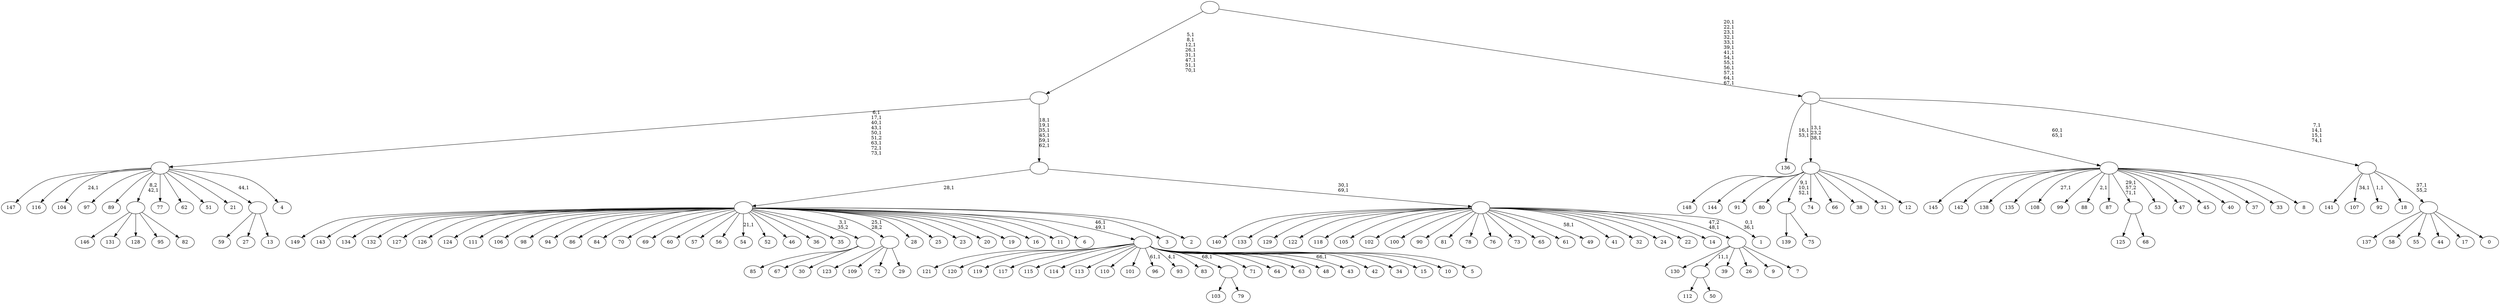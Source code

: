 digraph T {
	225 [label="149"]
	224 [label="148"]
	223 [label="147"]
	222 [label="146"]
	221 [label="145"]
	220 [label="144"]
	219 [label="143"]
	218 [label="142"]
	217 [label="141"]
	216 [label="140"]
	215 [label="139"]
	214 [label="138"]
	213 [label="137"]
	212 [label="136"]
	209 [label="135"]
	208 [label="134"]
	207 [label="133"]
	206 [label="132"]
	205 [label="131"]
	204 [label="130"]
	203 [label="129"]
	202 [label="128"]
	201 [label="127"]
	200 [label="126"]
	199 [label="125"]
	198 [label="124"]
	197 [label="123"]
	196 [label="122"]
	195 [label="121"]
	194 [label="120"]
	193 [label="119"]
	192 [label="118"]
	191 [label="117"]
	190 [label="116"]
	189 [label="115"]
	188 [label="114"]
	187 [label="113"]
	186 [label="112"]
	185 [label="111"]
	184 [label="110"]
	183 [label="109"]
	182 [label="108"]
	180 [label="107"]
	178 [label="106"]
	177 [label="105"]
	176 [label="104"]
	174 [label="103"]
	173 [label="102"]
	172 [label="101"]
	171 [label="100"]
	170 [label="99"]
	169 [label="98"]
	168 [label="97"]
	167 [label="96"]
	165 [label="95"]
	164 [label="94"]
	163 [label="93"]
	161 [label="92"]
	159 [label="91"]
	158 [label="90"]
	157 [label="89"]
	156 [label="88"]
	154 [label="87"]
	153 [label="86"]
	152 [label="85"]
	151 [label="84"]
	150 [label="83"]
	149 [label="82"]
	148 [label=""]
	147 [label="81"]
	146 [label="80"]
	145 [label="79"]
	144 [label=""]
	143 [label="78"]
	142 [label="77"]
	141 [label="76"]
	140 [label="75"]
	139 [label=""]
	136 [label="74"]
	135 [label="73"]
	134 [label="72"]
	133 [label="71"]
	132 [label="70"]
	131 [label="69"]
	130 [label="68"]
	129 [label=""]
	127 [label="67"]
	126 [label="66"]
	125 [label="65"]
	124 [label="64"]
	123 [label="63"]
	122 [label="62"]
	121 [label="61"]
	120 [label="60"]
	119 [label="59"]
	118 [label="58"]
	117 [label="57"]
	116 [label="56"]
	115 [label="55"]
	114 [label="54"]
	112 [label="53"]
	111 [label="52"]
	110 [label="51"]
	109 [label="50"]
	108 [label=""]
	107 [label="49"]
	105 [label="48"]
	104 [label="47"]
	103 [label="46"]
	102 [label="45"]
	101 [label="44"]
	100 [label="43"]
	98 [label="42"]
	97 [label="41"]
	96 [label="40"]
	95 [label="39"]
	94 [label="38"]
	93 [label="37"]
	92 [label="36"]
	91 [label="35"]
	90 [label="34"]
	89 [label="33"]
	88 [label="32"]
	87 [label="31"]
	86 [label="30"]
	85 [label=""]
	84 [label="29"]
	83 [label=""]
	82 [label="28"]
	81 [label="27"]
	80 [label="26"]
	79 [label="25"]
	78 [label="24"]
	77 [label="23"]
	76 [label="22"]
	75 [label="21"]
	74 [label="20"]
	73 [label="19"]
	72 [label="18"]
	71 [label="17"]
	70 [label="16"]
	69 [label="15"]
	68 [label="14"]
	67 [label="13"]
	66 [label=""]
	65 [label="12"]
	64 [label=""]
	62 [label="11"]
	61 [label="10"]
	60 [label="9"]
	59 [label="8"]
	58 [label=""]
	56 [label="7"]
	55 [label=""]
	54 [label="6"]
	53 [label="5"]
	52 [label=""]
	50 [label="4"]
	49 [label=""]
	41 [label="3"]
	40 [label="2"]
	39 [label=""]
	38 [label="1"]
	35 [label=""]
	33 [label=""]
	27 [label=""]
	19 [label="0"]
	18 [label=""]
	17 [label=""]
	13 [label=""]
	0 [label=""]
	148 -> 222 [label=""]
	148 -> 205 [label=""]
	148 -> 202 [label=""]
	148 -> 165 [label=""]
	148 -> 149 [label=""]
	144 -> 174 [label=""]
	144 -> 145 [label=""]
	139 -> 215 [label=""]
	139 -> 140 [label=""]
	129 -> 199 [label=""]
	129 -> 130 [label=""]
	108 -> 186 [label=""]
	108 -> 109 [label=""]
	85 -> 152 [label=""]
	85 -> 127 [label=""]
	85 -> 86 [label=""]
	83 -> 197 [label=""]
	83 -> 183 [label=""]
	83 -> 134 [label=""]
	83 -> 84 [label=""]
	66 -> 119 [label=""]
	66 -> 81 [label=""]
	66 -> 67 [label=""]
	64 -> 139 [label="9,1\n10,1\n52,1"]
	64 -> 224 [label=""]
	64 -> 220 [label=""]
	64 -> 159 [label=""]
	64 -> 146 [label=""]
	64 -> 136 [label=""]
	64 -> 126 [label=""]
	64 -> 94 [label=""]
	64 -> 87 [label=""]
	64 -> 65 [label=""]
	58 -> 129 [label="29,1\n57,2\n71,1"]
	58 -> 156 [label="2,1"]
	58 -> 182 [label="27,1"]
	58 -> 221 [label=""]
	58 -> 218 [label=""]
	58 -> 214 [label=""]
	58 -> 209 [label=""]
	58 -> 170 [label=""]
	58 -> 154 [label=""]
	58 -> 112 [label=""]
	58 -> 104 [label=""]
	58 -> 102 [label=""]
	58 -> 96 [label=""]
	58 -> 93 [label=""]
	58 -> 89 [label=""]
	58 -> 59 [label=""]
	55 -> 204 [label=""]
	55 -> 108 [label="11,1"]
	55 -> 95 [label=""]
	55 -> 80 [label=""]
	55 -> 60 [label=""]
	55 -> 56 [label=""]
	52 -> 100 [label="66,1"]
	52 -> 163 [label="4,1"]
	52 -> 167 [label="61,1"]
	52 -> 195 [label=""]
	52 -> 194 [label=""]
	52 -> 193 [label=""]
	52 -> 191 [label=""]
	52 -> 189 [label=""]
	52 -> 188 [label=""]
	52 -> 187 [label=""]
	52 -> 184 [label=""]
	52 -> 172 [label=""]
	52 -> 150 [label=""]
	52 -> 144 [label="68,1"]
	52 -> 133 [label=""]
	52 -> 124 [label=""]
	52 -> 123 [label=""]
	52 -> 105 [label=""]
	52 -> 98 [label=""]
	52 -> 90 [label=""]
	52 -> 69 [label=""]
	52 -> 61 [label=""]
	52 -> 53 [label=""]
	49 -> 176 [label="24,1"]
	49 -> 223 [label=""]
	49 -> 190 [label=""]
	49 -> 168 [label=""]
	49 -> 157 [label=""]
	49 -> 148 [label="8,2\n42,1"]
	49 -> 142 [label=""]
	49 -> 122 [label=""]
	49 -> 110 [label=""]
	49 -> 75 [label=""]
	49 -> 66 [label="44,1"]
	49 -> 50 [label=""]
	39 -> 52 [label="46,1\n49,1"]
	39 -> 114 [label="21,1"]
	39 -> 225 [label=""]
	39 -> 219 [label=""]
	39 -> 208 [label=""]
	39 -> 206 [label=""]
	39 -> 201 [label=""]
	39 -> 200 [label=""]
	39 -> 198 [label=""]
	39 -> 185 [label=""]
	39 -> 178 [label=""]
	39 -> 169 [label=""]
	39 -> 164 [label=""]
	39 -> 153 [label=""]
	39 -> 151 [label=""]
	39 -> 132 [label=""]
	39 -> 131 [label=""]
	39 -> 120 [label=""]
	39 -> 117 [label=""]
	39 -> 116 [label=""]
	39 -> 111 [label=""]
	39 -> 103 [label=""]
	39 -> 92 [label=""]
	39 -> 91 [label=""]
	39 -> 85 [label="3,1\n35,2"]
	39 -> 83 [label="25,1\n28,2"]
	39 -> 82 [label=""]
	39 -> 79 [label=""]
	39 -> 77 [label=""]
	39 -> 74 [label=""]
	39 -> 73 [label=""]
	39 -> 70 [label=""]
	39 -> 62 [label=""]
	39 -> 54 [label=""]
	39 -> 41 [label=""]
	39 -> 40 [label=""]
	35 -> 38 [label="0,1\n36,1"]
	35 -> 107 [label="58,1"]
	35 -> 216 [label=""]
	35 -> 207 [label=""]
	35 -> 203 [label=""]
	35 -> 196 [label=""]
	35 -> 192 [label=""]
	35 -> 177 [label=""]
	35 -> 173 [label=""]
	35 -> 171 [label=""]
	35 -> 158 [label=""]
	35 -> 147 [label=""]
	35 -> 143 [label=""]
	35 -> 141 [label=""]
	35 -> 135 [label=""]
	35 -> 125 [label=""]
	35 -> 121 [label=""]
	35 -> 97 [label=""]
	35 -> 88 [label=""]
	35 -> 78 [label=""]
	35 -> 76 [label=""]
	35 -> 68 [label=""]
	35 -> 55 [label="47,2\n48,1"]
	33 -> 35 [label="30,1\n69,1"]
	33 -> 39 [label="28,1"]
	27 -> 33 [label="18,1\n19,1\n35,1\n45,1\n59,1\n62,1"]
	27 -> 49 [label="6,1\n17,1\n40,1\n43,1\n50,1\n51,2\n63,1\n72,1\n73,1"]
	18 -> 213 [label=""]
	18 -> 118 [label=""]
	18 -> 115 [label=""]
	18 -> 101 [label=""]
	18 -> 71 [label=""]
	18 -> 19 [label=""]
	17 -> 161 [label="1,1"]
	17 -> 180 [label="34,1"]
	17 -> 217 [label=""]
	17 -> 72 [label=""]
	17 -> 18 [label="37,1\n55,2"]
	13 -> 17 [label="7,1\n14,1\n15,1\n74,1"]
	13 -> 58 [label="60,1\n65,1"]
	13 -> 64 [label="13,1\n23,2\n38,1"]
	13 -> 212 [label="16,1\n53,1"]
	0 -> 13 [label="20,1\n22,1\n23,1\n32,1\n33,1\n39,1\n41,1\n54,1\n55,1\n56,1\n57,1\n64,1\n67,1"]
	0 -> 27 [label="5,1\n8,1\n12,1\n26,1\n31,1\n47,1\n51,1\n70,1"]
}
